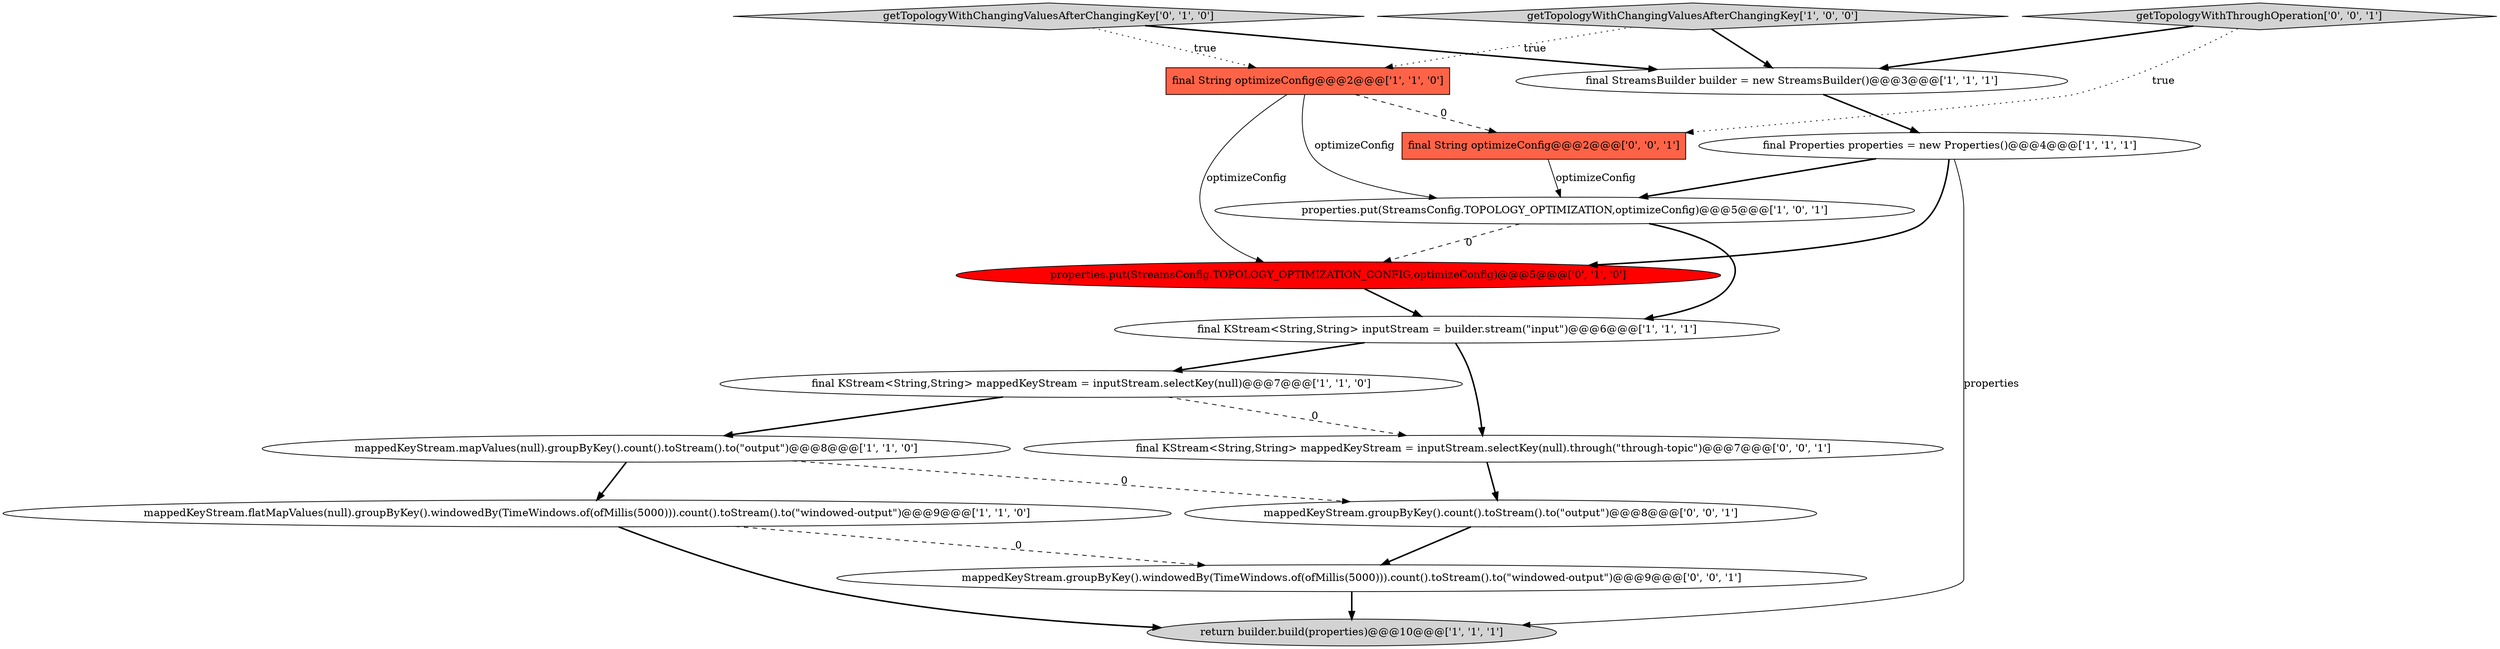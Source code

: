 digraph {
14 [style = filled, label = "final KStream<String,String> mappedKeyStream = inputStream.selectKey(null).through(\"through-topic\")@@@7@@@['0', '0', '1']", fillcolor = white, shape = ellipse image = "AAA0AAABBB3BBB"];
15 [style = filled, label = "mappedKeyStream.groupByKey().windowedBy(TimeWindows.of(ofMillis(5000))).count().toStream().to(\"windowed-output\")@@@9@@@['0', '0', '1']", fillcolor = white, shape = ellipse image = "AAA0AAABBB3BBB"];
16 [style = filled, label = "mappedKeyStream.groupByKey().count().toStream().to(\"output\")@@@8@@@['0', '0', '1']", fillcolor = white, shape = ellipse image = "AAA0AAABBB3BBB"];
5 [style = filled, label = "mappedKeyStream.mapValues(null).groupByKey().count().toStream().to(\"output\")@@@8@@@['1', '1', '0']", fillcolor = white, shape = ellipse image = "AAA0AAABBB1BBB"];
0 [style = filled, label = "final StreamsBuilder builder = new StreamsBuilder()@@@3@@@['1', '1', '1']", fillcolor = white, shape = ellipse image = "AAA0AAABBB1BBB"];
6 [style = filled, label = "properties.put(StreamsConfig.TOPOLOGY_OPTIMIZATION,optimizeConfig)@@@5@@@['1', '0', '1']", fillcolor = white, shape = ellipse image = "AAA0AAABBB1BBB"];
4 [style = filled, label = "final KStream<String,String> inputStream = builder.stream(\"input\")@@@6@@@['1', '1', '1']", fillcolor = white, shape = ellipse image = "AAA0AAABBB1BBB"];
7 [style = filled, label = "final KStream<String,String> mappedKeyStream = inputStream.selectKey(null)@@@7@@@['1', '1', '0']", fillcolor = white, shape = ellipse image = "AAA0AAABBB1BBB"];
11 [style = filled, label = "getTopologyWithChangingValuesAfterChangingKey['0', '1', '0']", fillcolor = lightgray, shape = diamond image = "AAA0AAABBB2BBB"];
12 [style = filled, label = "final String optimizeConfig@@@2@@@['0', '0', '1']", fillcolor = tomato, shape = box image = "AAA0AAABBB3BBB"];
10 [style = filled, label = "properties.put(StreamsConfig.TOPOLOGY_OPTIMIZATION_CONFIG,optimizeConfig)@@@5@@@['0', '1', '0']", fillcolor = red, shape = ellipse image = "AAA1AAABBB2BBB"];
13 [style = filled, label = "getTopologyWithThroughOperation['0', '0', '1']", fillcolor = lightgray, shape = diamond image = "AAA0AAABBB3BBB"];
1 [style = filled, label = "getTopologyWithChangingValuesAfterChangingKey['1', '0', '0']", fillcolor = lightgray, shape = diamond image = "AAA0AAABBB1BBB"];
9 [style = filled, label = "mappedKeyStream.flatMapValues(null).groupByKey().windowedBy(TimeWindows.of(ofMillis(5000))).count().toStream().to(\"windowed-output\")@@@9@@@['1', '1', '0']", fillcolor = white, shape = ellipse image = "AAA0AAABBB1BBB"];
2 [style = filled, label = "final Properties properties = new Properties()@@@4@@@['1', '1', '1']", fillcolor = white, shape = ellipse image = "AAA0AAABBB1BBB"];
3 [style = filled, label = "final String optimizeConfig@@@2@@@['1', '1', '0']", fillcolor = tomato, shape = box image = "AAA0AAABBB1BBB"];
8 [style = filled, label = "return builder.build(properties)@@@10@@@['1', '1', '1']", fillcolor = lightgray, shape = ellipse image = "AAA0AAABBB1BBB"];
14->16 [style = bold, label=""];
16->15 [style = bold, label=""];
4->14 [style = bold, label=""];
5->9 [style = bold, label=""];
13->12 [style = dotted, label="true"];
2->6 [style = bold, label=""];
7->14 [style = dashed, label="0"];
0->2 [style = bold, label=""];
2->8 [style = solid, label="properties"];
1->0 [style = bold, label=""];
9->8 [style = bold, label=""];
2->10 [style = bold, label=""];
12->6 [style = solid, label="optimizeConfig"];
4->7 [style = bold, label=""];
6->10 [style = dashed, label="0"];
1->3 [style = dotted, label="true"];
5->16 [style = dashed, label="0"];
6->4 [style = bold, label=""];
7->5 [style = bold, label=""];
11->0 [style = bold, label=""];
3->12 [style = dashed, label="0"];
9->15 [style = dashed, label="0"];
3->6 [style = solid, label="optimizeConfig"];
10->4 [style = bold, label=""];
11->3 [style = dotted, label="true"];
3->10 [style = solid, label="optimizeConfig"];
15->8 [style = bold, label=""];
13->0 [style = bold, label=""];
}
